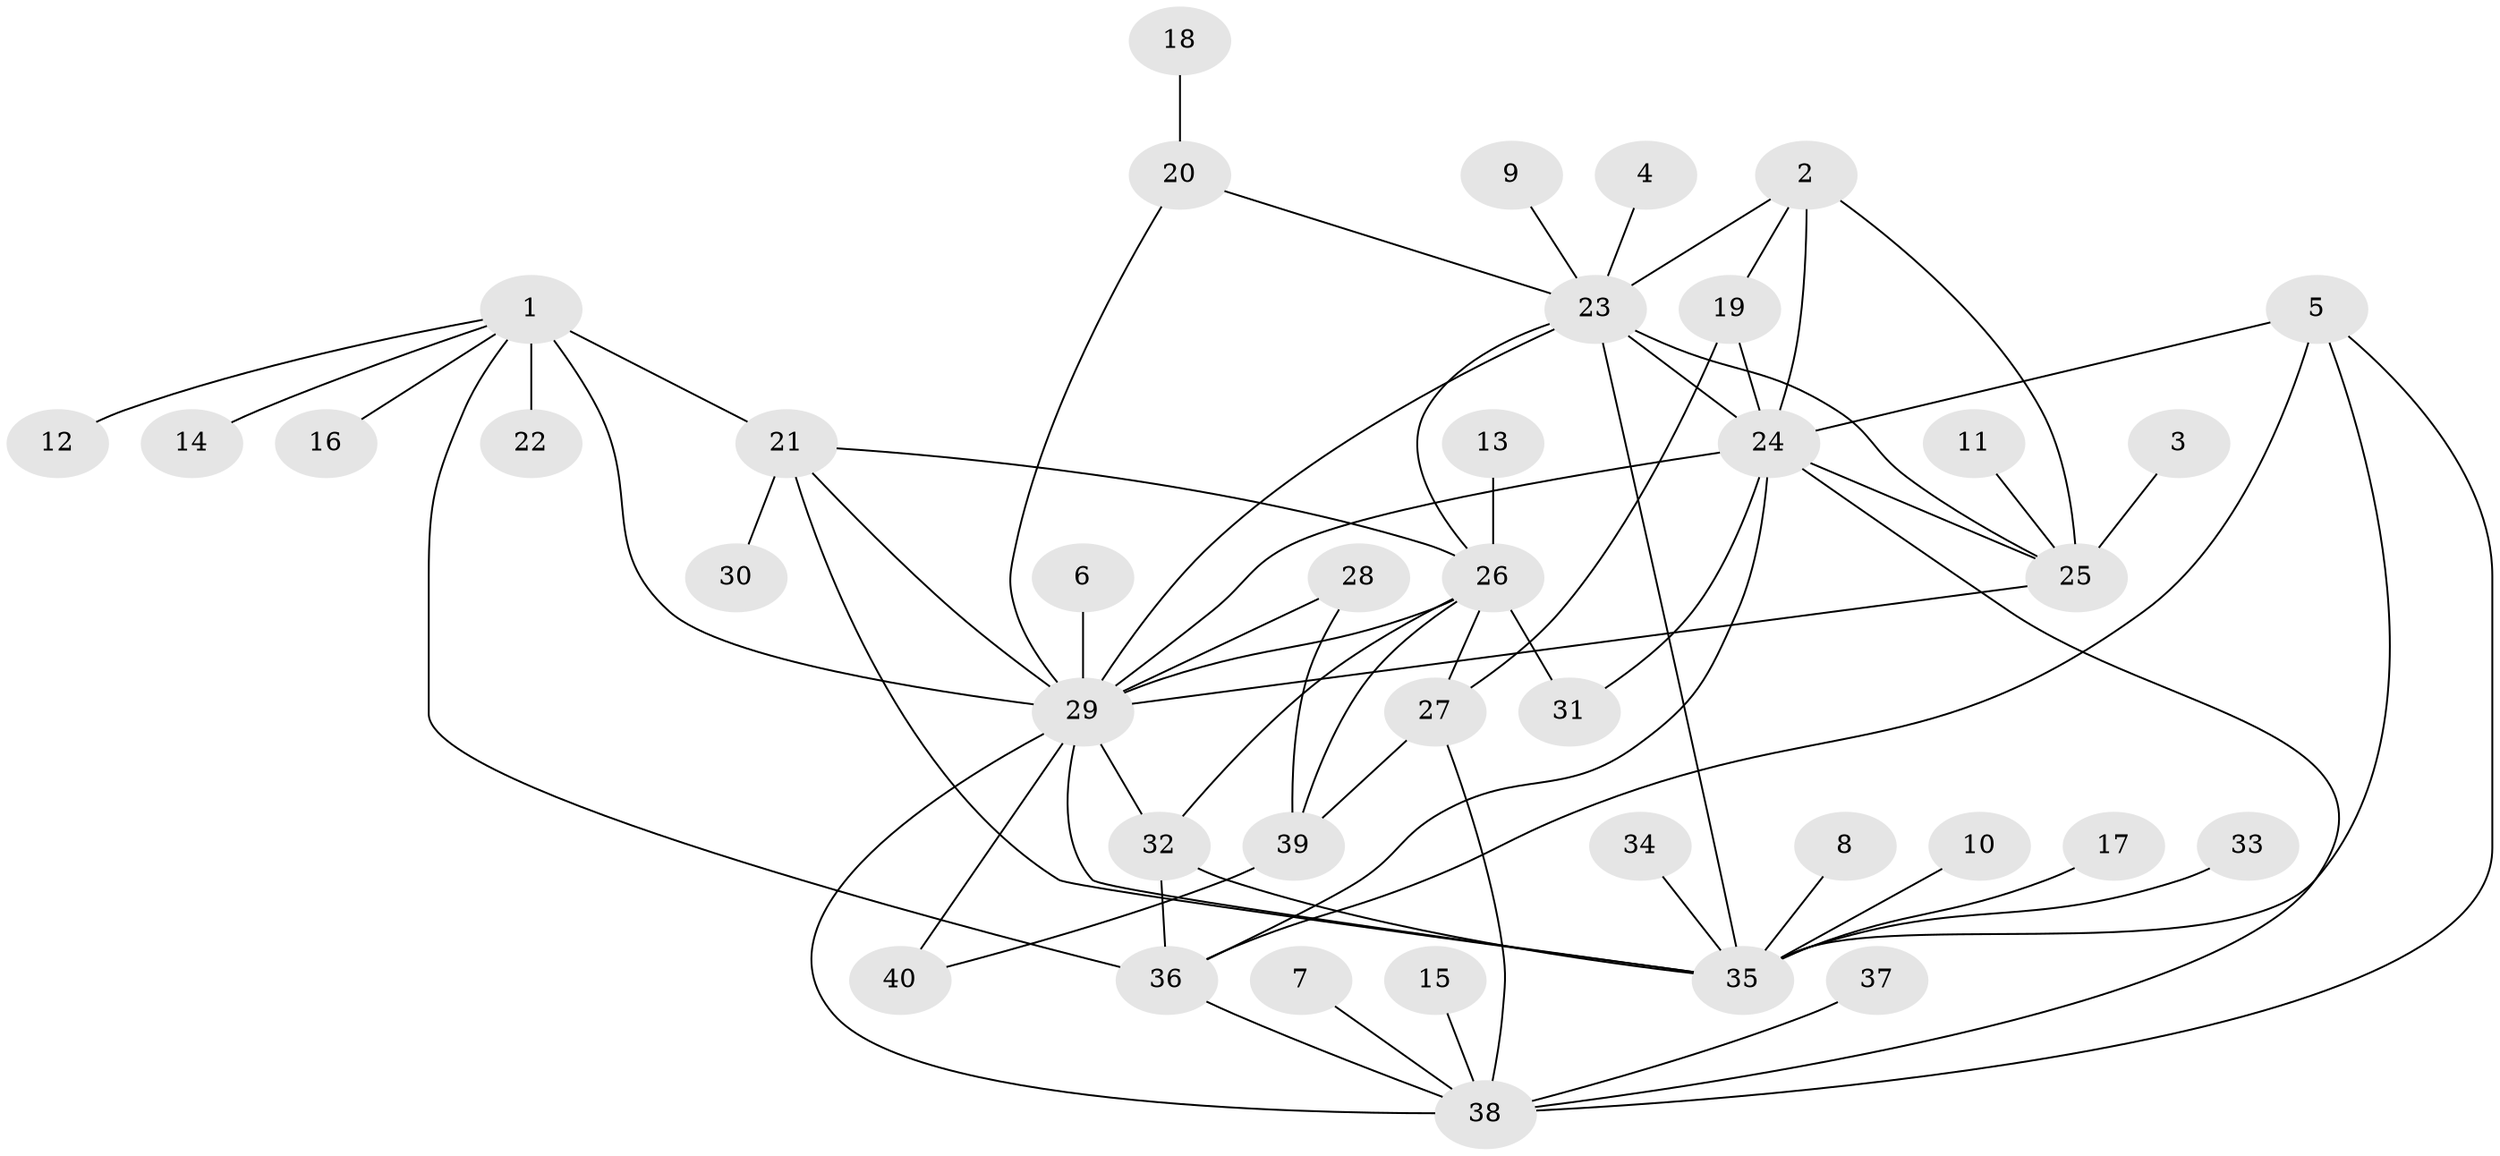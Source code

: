 // original degree distribution, {4: 0.0375, 7: 0.0375, 8: 0.0375, 6: 0.05, 10: 0.0375, 5: 0.025, 14: 0.0125, 3: 0.05, 2: 0.275, 1: 0.4375}
// Generated by graph-tools (version 1.1) at 2025/26/03/09/25 03:26:38]
// undirected, 40 vertices, 66 edges
graph export_dot {
graph [start="1"]
  node [color=gray90,style=filled];
  1;
  2;
  3;
  4;
  5;
  6;
  7;
  8;
  9;
  10;
  11;
  12;
  13;
  14;
  15;
  16;
  17;
  18;
  19;
  20;
  21;
  22;
  23;
  24;
  25;
  26;
  27;
  28;
  29;
  30;
  31;
  32;
  33;
  34;
  35;
  36;
  37;
  38;
  39;
  40;
  1 -- 12 [weight=1.0];
  1 -- 14 [weight=1.0];
  1 -- 16 [weight=1.0];
  1 -- 21 [weight=2.0];
  1 -- 22 [weight=1.0];
  1 -- 29 [weight=2.0];
  1 -- 36 [weight=1.0];
  2 -- 19 [weight=1.0];
  2 -- 23 [weight=1.0];
  2 -- 24 [weight=1.0];
  2 -- 25 [weight=1.0];
  3 -- 25 [weight=1.0];
  4 -- 23 [weight=1.0];
  5 -- 24 [weight=1.0];
  5 -- 35 [weight=1.0];
  5 -- 36 [weight=1.0];
  5 -- 38 [weight=1.0];
  6 -- 29 [weight=1.0];
  7 -- 38 [weight=1.0];
  8 -- 35 [weight=1.0];
  9 -- 23 [weight=1.0];
  10 -- 35 [weight=1.0];
  11 -- 25 [weight=1.0];
  13 -- 26 [weight=1.0];
  15 -- 38 [weight=1.0];
  17 -- 35 [weight=1.0];
  18 -- 20 [weight=1.0];
  19 -- 24 [weight=1.0];
  19 -- 27 [weight=1.0];
  20 -- 23 [weight=1.0];
  20 -- 29 [weight=1.0];
  21 -- 26 [weight=1.0];
  21 -- 29 [weight=1.0];
  21 -- 30 [weight=1.0];
  21 -- 35 [weight=1.0];
  23 -- 24 [weight=1.0];
  23 -- 25 [weight=1.0];
  23 -- 26 [weight=1.0];
  23 -- 29 [weight=1.0];
  23 -- 35 [weight=2.0];
  24 -- 25 [weight=1.0];
  24 -- 29 [weight=1.0];
  24 -- 31 [weight=1.0];
  24 -- 36 [weight=1.0];
  24 -- 38 [weight=1.0];
  25 -- 29 [weight=1.0];
  26 -- 27 [weight=2.0];
  26 -- 29 [weight=1.0];
  26 -- 31 [weight=1.0];
  26 -- 32 [weight=1.0];
  26 -- 39 [weight=1.0];
  27 -- 38 [weight=1.0];
  27 -- 39 [weight=2.0];
  28 -- 29 [weight=1.0];
  28 -- 39 [weight=1.0];
  29 -- 32 [weight=2.0];
  29 -- 35 [weight=1.0];
  29 -- 38 [weight=1.0];
  29 -- 40 [weight=1.0];
  32 -- 35 [weight=2.0];
  32 -- 36 [weight=1.0];
  33 -- 35 [weight=1.0];
  34 -- 35 [weight=1.0];
  36 -- 38 [weight=1.0];
  37 -- 38 [weight=1.0];
  39 -- 40 [weight=1.0];
}
